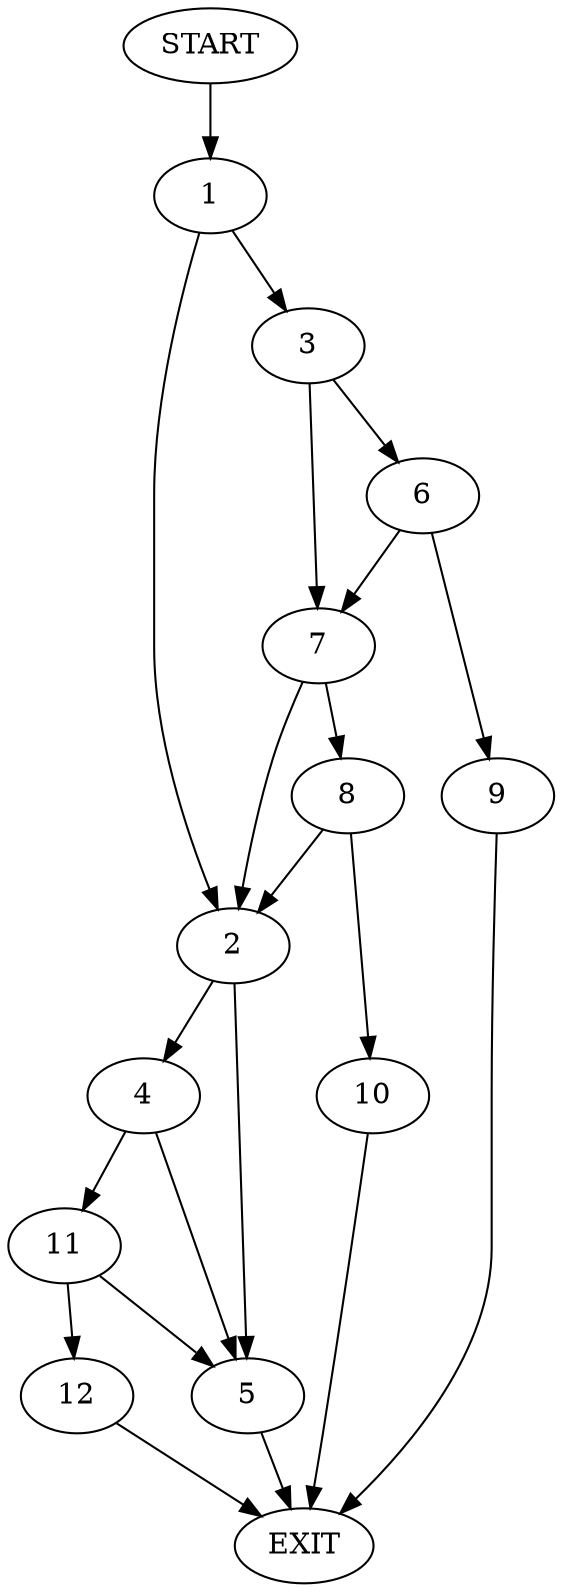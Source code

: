 digraph {
0 [label="START"]
13 [label="EXIT"]
0 -> 1
1 -> 2
1 -> 3
2 -> 4
2 -> 5
3 -> 6
3 -> 7
7 -> 8
7 -> 2
6 -> 9
6 -> 7
9 -> 13
8 -> 10
8 -> 2
10 -> 13
4 -> 5
4 -> 11
5 -> 13
11 -> 12
11 -> 5
12 -> 13
}
